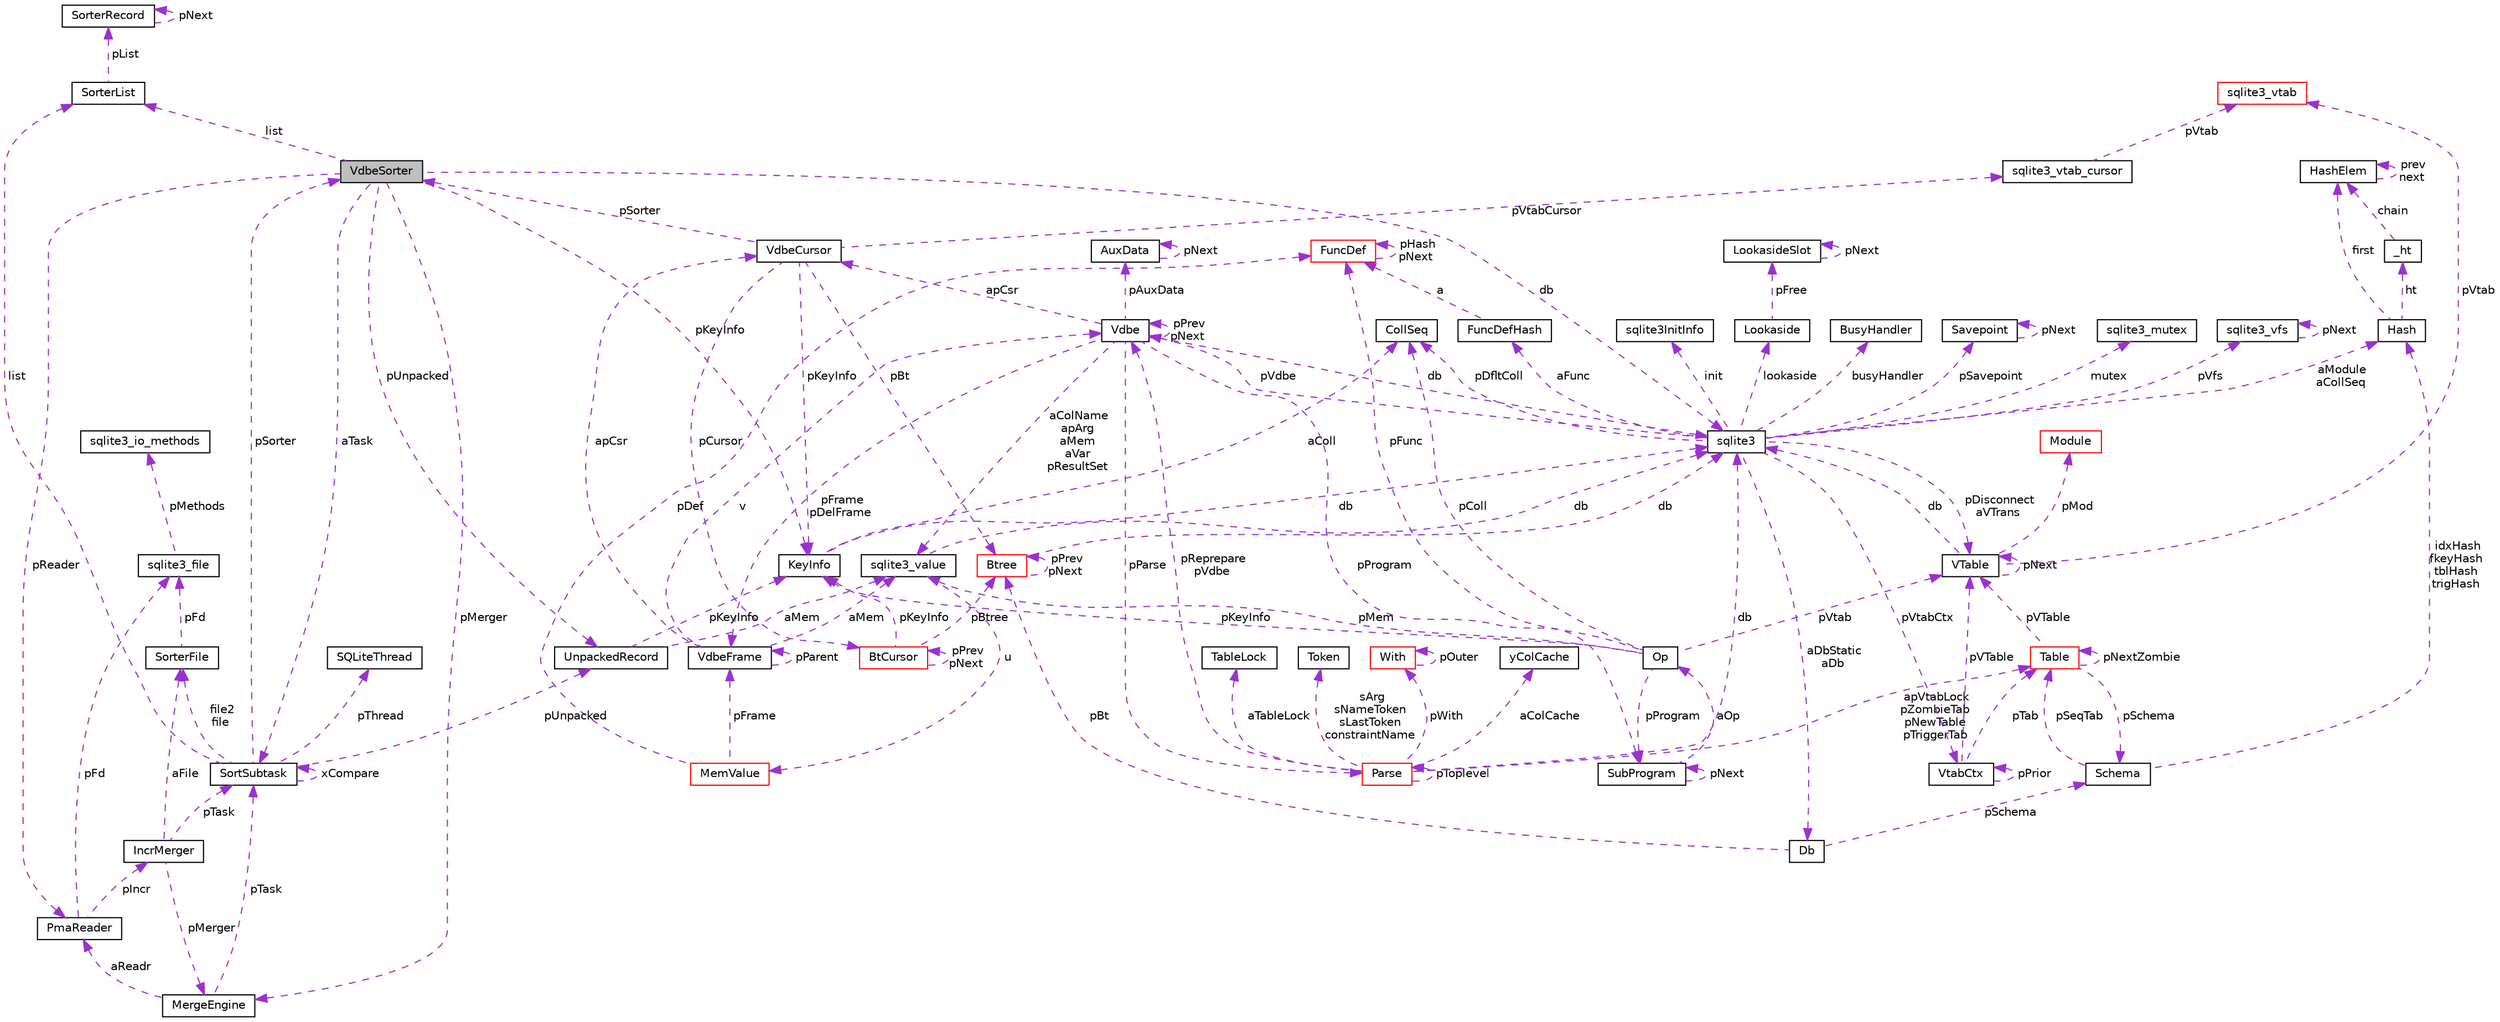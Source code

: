 digraph "VdbeSorter"
{
  edge [fontname="Helvetica",fontsize="10",labelfontname="Helvetica",labelfontsize="10"];
  node [fontname="Helvetica",fontsize="10",shape=record];
  Node1 [label="VdbeSorter",height=0.2,width=0.4,color="black", fillcolor="grey75", style="filled", fontcolor="black"];
  Node2 -> Node1 [dir="back",color="darkorchid3",fontsize="10",style="dashed",label=" list" ,fontname="Helvetica"];
  Node2 [label="SorterList",height=0.2,width=0.4,color="black", fillcolor="white", style="filled",URL="$struct_sorter_list.html"];
  Node3 -> Node2 [dir="back",color="darkorchid3",fontsize="10",style="dashed",label=" pList" ,fontname="Helvetica"];
  Node3 [label="SorterRecord",height=0.2,width=0.4,color="black", fillcolor="white", style="filled",URL="$struct_sorter_record.html"];
  Node3 -> Node3 [dir="back",color="darkorchid3",fontsize="10",style="dashed",label=" pNext" ,fontname="Helvetica"];
  Node4 -> Node1 [dir="back",color="darkorchid3",fontsize="10",style="dashed",label=" db" ,fontname="Helvetica"];
  Node4 [label="sqlite3",height=0.2,width=0.4,color="black", fillcolor="white", style="filled",URL="$structsqlite3.html"];
  Node5 -> Node4 [dir="back",color="darkorchid3",fontsize="10",style="dashed",label=" pVdbe" ,fontname="Helvetica"];
  Node5 [label="Vdbe",height=0.2,width=0.4,color="black", fillcolor="white", style="filled",URL="$struct_vdbe.html"];
  Node5 -> Node5 [dir="back",color="darkorchid3",fontsize="10",style="dashed",label=" pPrev\npNext" ,fontname="Helvetica"];
  Node6 -> Node5 [dir="back",color="darkorchid3",fontsize="10",style="dashed",label=" aColName\napArg\naMem\naVar\npResultSet" ,fontname="Helvetica"];
  Node6 [label="sqlite3_value",height=0.2,width=0.4,color="black", fillcolor="white", style="filled",URL="$struct_mem.html"];
  Node7 -> Node6 [dir="back",color="darkorchid3",fontsize="10",style="dashed",label=" u" ,fontname="Helvetica"];
  Node7 [label="MemValue",height=0.2,width=0.4,color="red", fillcolor="white", style="filled",URL="$union_mem_1_1_mem_value.html"];
  Node8 -> Node7 [dir="back",color="darkorchid3",fontsize="10",style="dashed",label=" pFrame" ,fontname="Helvetica"];
  Node8 [label="VdbeFrame",height=0.2,width=0.4,color="black", fillcolor="white", style="filled",URL="$struct_vdbe_frame.html"];
  Node6 -> Node8 [dir="back",color="darkorchid3",fontsize="10",style="dashed",label=" aMem" ,fontname="Helvetica"];
  Node5 -> Node8 [dir="back",color="darkorchid3",fontsize="10",style="dashed",label=" v" ,fontname="Helvetica"];
  Node8 -> Node8 [dir="back",color="darkorchid3",fontsize="10",style="dashed",label=" pParent" ,fontname="Helvetica"];
  Node9 -> Node8 [dir="back",color="darkorchid3",fontsize="10",style="dashed",label=" apCsr" ,fontname="Helvetica"];
  Node9 [label="VdbeCursor",height=0.2,width=0.4,color="black", fillcolor="white", style="filled",URL="$struct_vdbe_cursor.html"];
  Node10 -> Node9 [dir="back",color="darkorchid3",fontsize="10",style="dashed",label=" pCursor" ,fontname="Helvetica"];
  Node10 [label="BtCursor",height=0.2,width=0.4,color="red", fillcolor="white", style="filled",URL="$struct_bt_cursor.html"];
  Node10 -> Node10 [dir="back",color="darkorchid3",fontsize="10",style="dashed",label=" pPrev\npNext" ,fontname="Helvetica"];
  Node11 -> Node10 [dir="back",color="darkorchid3",fontsize="10",style="dashed",label=" pKeyInfo" ,fontname="Helvetica"];
  Node11 [label="KeyInfo",height=0.2,width=0.4,color="black", fillcolor="white", style="filled",URL="$struct_key_info.html"];
  Node4 -> Node11 [dir="back",color="darkorchid3",fontsize="10",style="dashed",label=" db" ,fontname="Helvetica"];
  Node12 -> Node11 [dir="back",color="darkorchid3",fontsize="10",style="dashed",label=" aColl" ,fontname="Helvetica"];
  Node12 [label="CollSeq",height=0.2,width=0.4,color="black", fillcolor="white", style="filled",URL="$struct_coll_seq.html"];
  Node13 -> Node10 [dir="back",color="darkorchid3",fontsize="10",style="dashed",label=" pBtree" ,fontname="Helvetica"];
  Node13 [label="Btree",height=0.2,width=0.4,color="red", fillcolor="white", style="filled",URL="$struct_btree.html"];
  Node4 -> Node13 [dir="back",color="darkorchid3",fontsize="10",style="dashed",label=" db" ,fontname="Helvetica"];
  Node13 -> Node13 [dir="back",color="darkorchid3",fontsize="10",style="dashed",label=" pPrev\npNext" ,fontname="Helvetica"];
  Node14 -> Node9 [dir="back",color="darkorchid3",fontsize="10",style="dashed",label=" pVtabCursor" ,fontname="Helvetica"];
  Node14 [label="sqlite3_vtab_cursor",height=0.2,width=0.4,color="black", fillcolor="white", style="filled",URL="$structsqlite3__vtab__cursor.html"];
  Node15 -> Node14 [dir="back",color="darkorchid3",fontsize="10",style="dashed",label=" pVtab" ,fontname="Helvetica"];
  Node15 [label="sqlite3_vtab",height=0.2,width=0.4,color="red", fillcolor="white", style="filled",URL="$structsqlite3__vtab.html"];
  Node1 -> Node9 [dir="back",color="darkorchid3",fontsize="10",style="dashed",label=" pSorter" ,fontname="Helvetica"];
  Node11 -> Node9 [dir="back",color="darkorchid3",fontsize="10",style="dashed",label=" pKeyInfo" ,fontname="Helvetica"];
  Node13 -> Node9 [dir="back",color="darkorchid3",fontsize="10",style="dashed",label=" pBt" ,fontname="Helvetica"];
  Node16 -> Node7 [dir="back",color="darkorchid3",fontsize="10",style="dashed",label=" pDef" ,fontname="Helvetica"];
  Node16 [label="FuncDef",height=0.2,width=0.4,color="red", fillcolor="white", style="filled",URL="$struct_func_def.html"];
  Node16 -> Node16 [dir="back",color="darkorchid3",fontsize="10",style="dashed",label=" pHash\npNext" ,fontname="Helvetica"];
  Node4 -> Node6 [dir="back",color="darkorchid3",fontsize="10",style="dashed",label=" db" ,fontname="Helvetica"];
  Node4 -> Node5 [dir="back",color="darkorchid3",fontsize="10",style="dashed",label=" db" ,fontname="Helvetica"];
  Node8 -> Node5 [dir="back",color="darkorchid3",fontsize="10",style="dashed",label=" pFrame\npDelFrame" ,fontname="Helvetica"];
  Node17 -> Node5 [dir="back",color="darkorchid3",fontsize="10",style="dashed",label=" pAuxData" ,fontname="Helvetica"];
  Node17 [label="AuxData",height=0.2,width=0.4,color="black", fillcolor="white", style="filled",URL="$struct_aux_data.html"];
  Node17 -> Node17 [dir="back",color="darkorchid3",fontsize="10",style="dashed",label=" pNext" ,fontname="Helvetica"];
  Node18 -> Node5 [dir="back",color="darkorchid3",fontsize="10",style="dashed",label=" pProgram" ,fontname="Helvetica"];
  Node18 [label="SubProgram",height=0.2,width=0.4,color="black", fillcolor="white", style="filled",URL="$struct_sub_program.html"];
  Node18 -> Node18 [dir="back",color="darkorchid3",fontsize="10",style="dashed",label=" pNext" ,fontname="Helvetica"];
  Node19 -> Node18 [dir="back",color="darkorchid3",fontsize="10",style="dashed",label=" aOp" ,fontname="Helvetica"];
  Node19 [label="Op",height=0.2,width=0.4,color="black", fillcolor="white", style="filled",URL="$struct_vdbe_op.html"];
  Node6 -> Node19 [dir="back",color="darkorchid3",fontsize="10",style="dashed",label=" pMem" ,fontname="Helvetica"];
  Node12 -> Node19 [dir="back",color="darkorchid3",fontsize="10",style="dashed",label=" pColl" ,fontname="Helvetica"];
  Node20 -> Node19 [dir="back",color="darkorchid3",fontsize="10",style="dashed",label=" pVtab" ,fontname="Helvetica"];
  Node20 [label="VTable",height=0.2,width=0.4,color="black", fillcolor="white", style="filled",URL="$struct_v_table.html"];
  Node4 -> Node20 [dir="back",color="darkorchid3",fontsize="10",style="dashed",label=" db" ,fontname="Helvetica"];
  Node20 -> Node20 [dir="back",color="darkorchid3",fontsize="10",style="dashed",label=" pNext" ,fontname="Helvetica"];
  Node21 -> Node20 [dir="back",color="darkorchid3",fontsize="10",style="dashed",label=" pMod" ,fontname="Helvetica"];
  Node21 [label="Module",height=0.2,width=0.4,color="red", fillcolor="white", style="filled",URL="$struct_module.html"];
  Node15 -> Node20 [dir="back",color="darkorchid3",fontsize="10",style="dashed",label=" pVtab" ,fontname="Helvetica"];
  Node18 -> Node19 [dir="back",color="darkorchid3",fontsize="10",style="dashed",label=" pProgram" ,fontname="Helvetica"];
  Node11 -> Node19 [dir="back",color="darkorchid3",fontsize="10",style="dashed",label=" pKeyInfo" ,fontname="Helvetica"];
  Node16 -> Node19 [dir="back",color="darkorchid3",fontsize="10",style="dashed",label=" pFunc" ,fontname="Helvetica"];
  Node9 -> Node5 [dir="back",color="darkorchid3",fontsize="10",style="dashed",label=" apCsr" ,fontname="Helvetica"];
  Node22 -> Node5 [dir="back",color="darkorchid3",fontsize="10",style="dashed",label=" pParse" ,fontname="Helvetica"];
  Node22 [label="Parse",height=0.2,width=0.4,color="red", fillcolor="white", style="filled",URL="$struct_parse.html"];
  Node5 -> Node22 [dir="back",color="darkorchid3",fontsize="10",style="dashed",label=" pReprepare\npVdbe" ,fontname="Helvetica"];
  Node4 -> Node22 [dir="back",color="darkorchid3",fontsize="10",style="dashed",label=" db" ,fontname="Helvetica"];
  Node23 -> Node22 [dir="back",color="darkorchid3",fontsize="10",style="dashed",label=" aTableLock" ,fontname="Helvetica"];
  Node23 [label="TableLock",height=0.2,width=0.4,color="black", fillcolor="white", style="filled",URL="$struct_table_lock.html"];
  Node24 -> Node22 [dir="back",color="darkorchid3",fontsize="10",style="dashed",label=" sArg\nsNameToken\nsLastToken\nconstraintName" ,fontname="Helvetica"];
  Node24 [label="Token",height=0.2,width=0.4,color="black", fillcolor="white", style="filled",URL="$struct_token.html"];
  Node25 -> Node22 [dir="back",color="darkorchid3",fontsize="10",style="dashed",label=" pWith" ,fontname="Helvetica"];
  Node25 [label="With",height=0.2,width=0.4,color="red", fillcolor="white", style="filled",URL="$struct_with.html"];
  Node25 -> Node25 [dir="back",color="darkorchid3",fontsize="10",style="dashed",label=" pOuter" ,fontname="Helvetica"];
  Node26 -> Node22 [dir="back",color="darkorchid3",fontsize="10",style="dashed",label=" aColCache" ,fontname="Helvetica"];
  Node26 [label="yColCache",height=0.2,width=0.4,color="black", fillcolor="white", style="filled",URL="$struct_parse_1_1y_col_cache.html"];
  Node27 -> Node22 [dir="back",color="darkorchid3",fontsize="10",style="dashed",label=" apVtabLock\npZombieTab\npNewTable\npTriggerTab" ,fontname="Helvetica"];
  Node27 [label="Table",height=0.2,width=0.4,color="red", fillcolor="white", style="filled",URL="$struct_table.html"];
  Node28 -> Node27 [dir="back",color="darkorchid3",fontsize="10",style="dashed",label=" pSchema" ,fontname="Helvetica"];
  Node28 [label="Schema",height=0.2,width=0.4,color="black", fillcolor="white", style="filled",URL="$struct_schema.html"];
  Node27 -> Node28 [dir="back",color="darkorchid3",fontsize="10",style="dashed",label=" pSeqTab" ,fontname="Helvetica"];
  Node29 -> Node28 [dir="back",color="darkorchid3",fontsize="10",style="dashed",label=" idxHash\nfkeyHash\ntblHash\ntrigHash" ,fontname="Helvetica"];
  Node29 [label="Hash",height=0.2,width=0.4,color="black", fillcolor="white", style="filled",URL="$struct_hash.html"];
  Node30 -> Node29 [dir="back",color="darkorchid3",fontsize="10",style="dashed",label=" ht" ,fontname="Helvetica"];
  Node30 [label="_ht",height=0.2,width=0.4,color="black", fillcolor="white", style="filled",URL="$struct_hash_1_1__ht.html"];
  Node31 -> Node30 [dir="back",color="darkorchid3",fontsize="10",style="dashed",label=" chain" ,fontname="Helvetica"];
  Node31 [label="HashElem",height=0.2,width=0.4,color="black", fillcolor="white", style="filled",URL="$struct_hash_elem.html"];
  Node31 -> Node31 [dir="back",color="darkorchid3",fontsize="10",style="dashed",label=" prev\nnext" ,fontname="Helvetica"];
  Node31 -> Node29 [dir="back",color="darkorchid3",fontsize="10",style="dashed",label=" first" ,fontname="Helvetica"];
  Node20 -> Node27 [dir="back",color="darkorchid3",fontsize="10",style="dashed",label=" pVTable" ,fontname="Helvetica"];
  Node27 -> Node27 [dir="back",color="darkorchid3",fontsize="10",style="dashed",label=" pNextZombie" ,fontname="Helvetica"];
  Node22 -> Node22 [dir="back",color="darkorchid3",fontsize="10",style="dashed",label=" pToplevel" ,fontname="Helvetica"];
  Node32 -> Node4 [dir="back",color="darkorchid3",fontsize="10",style="dashed",label=" pSavepoint" ,fontname="Helvetica"];
  Node32 [label="Savepoint",height=0.2,width=0.4,color="black", fillcolor="white", style="filled",URL="$struct_savepoint.html"];
  Node32 -> Node32 [dir="back",color="darkorchid3",fontsize="10",style="dashed",label=" pNext" ,fontname="Helvetica"];
  Node33 -> Node4 [dir="back",color="darkorchid3",fontsize="10",style="dashed",label=" aFunc" ,fontname="Helvetica"];
  Node33 [label="FuncDefHash",height=0.2,width=0.4,color="black", fillcolor="white", style="filled",URL="$struct_func_def_hash.html"];
  Node16 -> Node33 [dir="back",color="darkorchid3",fontsize="10",style="dashed",label=" a" ,fontname="Helvetica"];
  Node34 -> Node4 [dir="back",color="darkorchid3",fontsize="10",style="dashed",label=" lookaside" ,fontname="Helvetica"];
  Node34 [label="Lookaside",height=0.2,width=0.4,color="black", fillcolor="white", style="filled",URL="$struct_lookaside.html"];
  Node35 -> Node34 [dir="back",color="darkorchid3",fontsize="10",style="dashed",label=" pFree" ,fontname="Helvetica"];
  Node35 [label="LookasideSlot",height=0.2,width=0.4,color="black", fillcolor="white", style="filled",URL="$struct_lookaside_slot.html"];
  Node35 -> Node35 [dir="back",color="darkorchid3",fontsize="10",style="dashed",label=" pNext" ,fontname="Helvetica"];
  Node36 -> Node4 [dir="back",color="darkorchid3",fontsize="10",style="dashed",label=" mutex" ,fontname="Helvetica"];
  Node36 [label="sqlite3_mutex",height=0.2,width=0.4,color="black", fillcolor="white", style="filled",URL="$structsqlite3__mutex.html"];
  Node37 -> Node4 [dir="back",color="darkorchid3",fontsize="10",style="dashed",label=" pVfs" ,fontname="Helvetica"];
  Node37 [label="sqlite3_vfs",height=0.2,width=0.4,color="black", fillcolor="white", style="filled",URL="$structsqlite3__vfs.html"];
  Node37 -> Node37 [dir="back",color="darkorchid3",fontsize="10",style="dashed",label=" pNext" ,fontname="Helvetica"];
  Node38 -> Node4 [dir="back",color="darkorchid3",fontsize="10",style="dashed",label=" init" ,fontname="Helvetica"];
  Node38 [label="sqlite3InitInfo",height=0.2,width=0.4,color="black", fillcolor="white", style="filled",URL="$structsqlite3_1_1sqlite3_init_info.html"];
  Node39 -> Node4 [dir="back",color="darkorchid3",fontsize="10",style="dashed",label=" busyHandler" ,fontname="Helvetica"];
  Node39 [label="BusyHandler",height=0.2,width=0.4,color="black", fillcolor="white", style="filled",URL="$struct_busy_handler.html"];
  Node40 -> Node4 [dir="back",color="darkorchid3",fontsize="10",style="dashed",label=" pVtabCtx" ,fontname="Helvetica"];
  Node40 [label="VtabCtx",height=0.2,width=0.4,color="black", fillcolor="white", style="filled",URL="$struct_vtab_ctx.html"];
  Node40 -> Node40 [dir="back",color="darkorchid3",fontsize="10",style="dashed",label=" pPrior" ,fontname="Helvetica"];
  Node20 -> Node40 [dir="back",color="darkorchid3",fontsize="10",style="dashed",label=" pVTable" ,fontname="Helvetica"];
  Node27 -> Node40 [dir="back",color="darkorchid3",fontsize="10",style="dashed",label=" pTab" ,fontname="Helvetica"];
  Node12 -> Node4 [dir="back",color="darkorchid3",fontsize="10",style="dashed",label=" pDfltColl" ,fontname="Helvetica"];
  Node20 -> Node4 [dir="back",color="darkorchid3",fontsize="10",style="dashed",label=" pDisconnect\naVTrans" ,fontname="Helvetica"];
  Node41 -> Node4 [dir="back",color="darkorchid3",fontsize="10",style="dashed",label=" aDbStatic\naDb" ,fontname="Helvetica"];
  Node41 [label="Db",height=0.2,width=0.4,color="black", fillcolor="white", style="filled",URL="$struct_db.html"];
  Node28 -> Node41 [dir="back",color="darkorchid3",fontsize="10",style="dashed",label=" pSchema" ,fontname="Helvetica"];
  Node13 -> Node41 [dir="back",color="darkorchid3",fontsize="10",style="dashed",label=" pBt" ,fontname="Helvetica"];
  Node29 -> Node4 [dir="back",color="darkorchid3",fontsize="10",style="dashed",label=" aModule\naCollSeq" ,fontname="Helvetica"];
  Node42 -> Node1 [dir="back",color="darkorchid3",fontsize="10",style="dashed",label=" pMerger" ,fontname="Helvetica"];
  Node42 [label="MergeEngine",height=0.2,width=0.4,color="black", fillcolor="white", style="filled",URL="$struct_merge_engine.html"];
  Node43 -> Node42 [dir="back",color="darkorchid3",fontsize="10",style="dashed",label=" aReadr" ,fontname="Helvetica"];
  Node43 [label="PmaReader",height=0.2,width=0.4,color="black", fillcolor="white", style="filled",URL="$struct_pma_reader.html"];
  Node44 -> Node43 [dir="back",color="darkorchid3",fontsize="10",style="dashed",label=" pFd" ,fontname="Helvetica"];
  Node44 [label="sqlite3_file",height=0.2,width=0.4,color="black", fillcolor="white", style="filled",URL="$structsqlite3__file.html"];
  Node45 -> Node44 [dir="back",color="darkorchid3",fontsize="10",style="dashed",label=" pMethods" ,fontname="Helvetica"];
  Node45 [label="sqlite3_io_methods",height=0.2,width=0.4,color="black", fillcolor="white", style="filled",URL="$structsqlite3__io__methods.html"];
  Node46 -> Node43 [dir="back",color="darkorchid3",fontsize="10",style="dashed",label=" pIncr" ,fontname="Helvetica"];
  Node46 [label="IncrMerger",height=0.2,width=0.4,color="black", fillcolor="white", style="filled",URL="$struct_incr_merger.html"];
  Node42 -> Node46 [dir="back",color="darkorchid3",fontsize="10",style="dashed",label=" pMerger" ,fontname="Helvetica"];
  Node47 -> Node46 [dir="back",color="darkorchid3",fontsize="10",style="dashed",label=" aFile" ,fontname="Helvetica"];
  Node47 [label="SorterFile",height=0.2,width=0.4,color="black", fillcolor="white", style="filled",URL="$struct_sorter_file.html"];
  Node44 -> Node47 [dir="back",color="darkorchid3",fontsize="10",style="dashed",label=" pFd" ,fontname="Helvetica"];
  Node48 -> Node46 [dir="back",color="darkorchid3",fontsize="10",style="dashed",label=" pTask" ,fontname="Helvetica"];
  Node48 [label="SortSubtask",height=0.2,width=0.4,color="black", fillcolor="white", style="filled",URL="$struct_sort_subtask.html"];
  Node2 -> Node48 [dir="back",color="darkorchid3",fontsize="10",style="dashed",label=" list" ,fontname="Helvetica"];
  Node1 -> Node48 [dir="back",color="darkorchid3",fontsize="10",style="dashed",label=" pSorter" ,fontname="Helvetica"];
  Node49 -> Node48 [dir="back",color="darkorchid3",fontsize="10",style="dashed",label=" pThread" ,fontname="Helvetica"];
  Node49 [label="SQLiteThread",height=0.2,width=0.4,color="black", fillcolor="white", style="filled",URL="$struct_s_q_lite_thread.html"];
  Node50 -> Node48 [dir="back",color="darkorchid3",fontsize="10",style="dashed",label=" pUnpacked" ,fontname="Helvetica"];
  Node50 [label="UnpackedRecord",height=0.2,width=0.4,color="black", fillcolor="white", style="filled",URL="$struct_unpacked_record.html"];
  Node6 -> Node50 [dir="back",color="darkorchid3",fontsize="10",style="dashed",label=" aMem" ,fontname="Helvetica"];
  Node11 -> Node50 [dir="back",color="darkorchid3",fontsize="10",style="dashed",label=" pKeyInfo" ,fontname="Helvetica"];
  Node47 -> Node48 [dir="back",color="darkorchid3",fontsize="10",style="dashed",label=" file2\nfile" ,fontname="Helvetica"];
  Node48 -> Node48 [dir="back",color="darkorchid3",fontsize="10",style="dashed",label=" xCompare" ,fontname="Helvetica"];
  Node48 -> Node42 [dir="back",color="darkorchid3",fontsize="10",style="dashed",label=" pTask" ,fontname="Helvetica"];
  Node43 -> Node1 [dir="back",color="darkorchid3",fontsize="10",style="dashed",label=" pReader" ,fontname="Helvetica"];
  Node11 -> Node1 [dir="back",color="darkorchid3",fontsize="10",style="dashed",label=" pKeyInfo" ,fontname="Helvetica"];
  Node50 -> Node1 [dir="back",color="darkorchid3",fontsize="10",style="dashed",label=" pUnpacked" ,fontname="Helvetica"];
  Node48 -> Node1 [dir="back",color="darkorchid3",fontsize="10",style="dashed",label=" aTask" ,fontname="Helvetica"];
}
